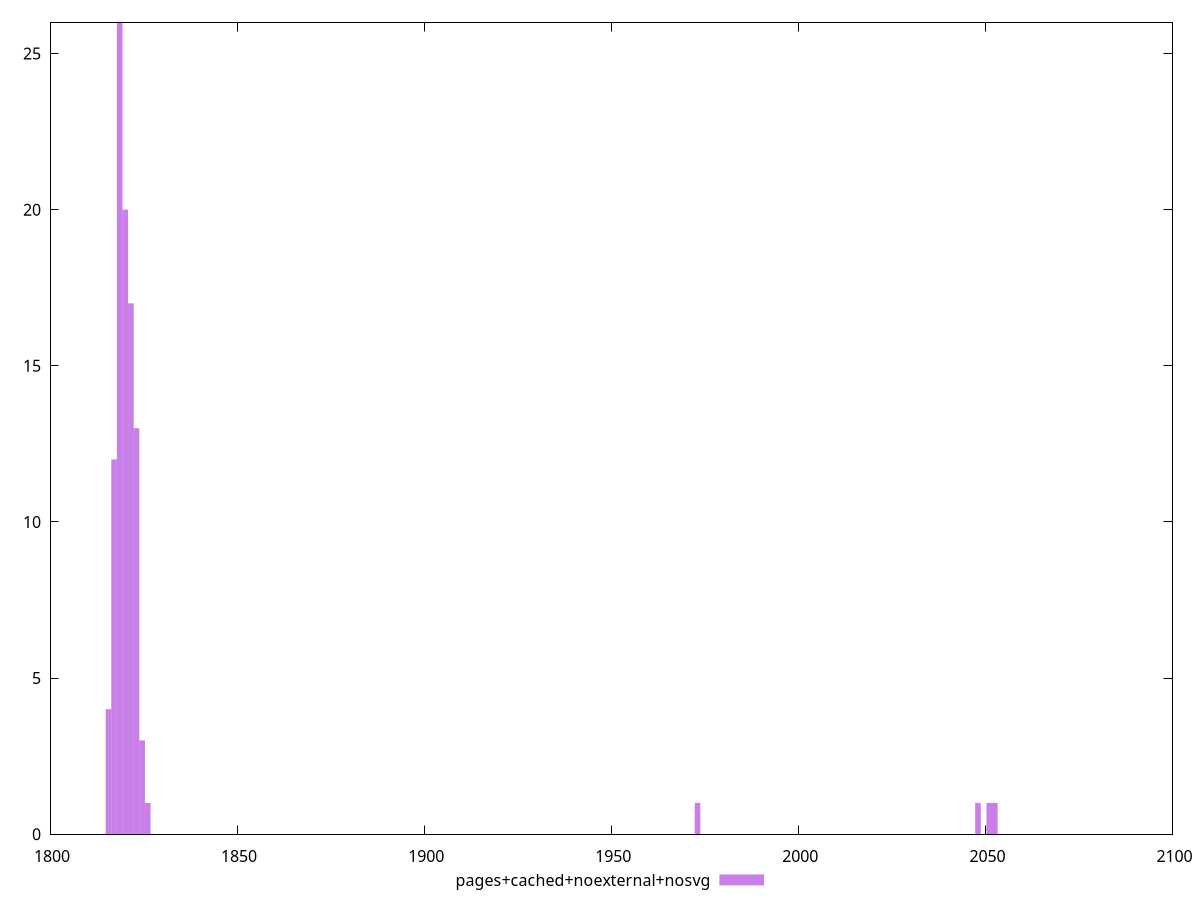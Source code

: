 $_pagesCachedNoexternalNosvg <<EOF
1824.62427663528 3
1823.1249962107645 13
2051.01562073711 1
1821.6257157862492 17
1820.1264353617337 20
1818.6271549372184 26
1817.1278745127029 12
1826.1235570597955 1
1815.6285940881874 4
1973.0530386623077 1
2048.0170598880795 1
2052.5149011616254 1
EOF
set key outside below
set terminal pngcairo
set output "report_00005_2020-11-02T22-26-11.212Z/first-contentful-paint/pages+cached+noexternal+nosvg//raw_hist.png"
set yrange [0:26]
set boxwidth 1.4992804245154314
set style fill transparent solid 0.5 noborder
plot $_pagesCachedNoexternalNosvg title "pages+cached+noexternal+nosvg" with boxes ,